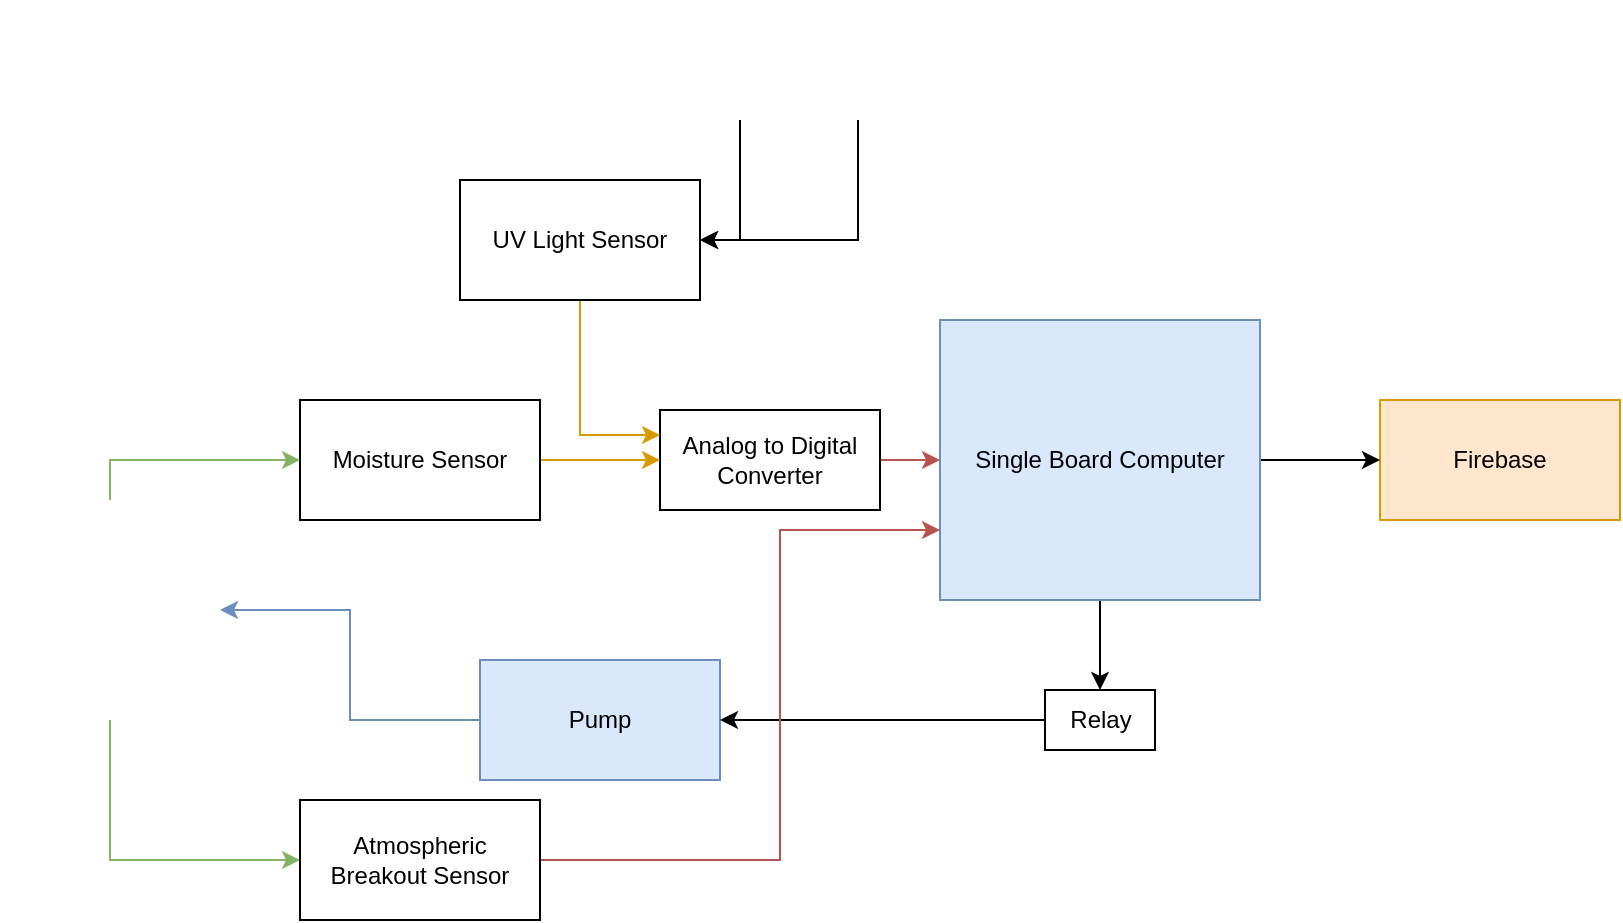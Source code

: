 <mxfile version="12.9.3" type="github">
  <diagram id="OEwcCPnYgqWynmyWk8Lr" name="Page-1">
    <mxGraphModel dx="960" dy="460" grid="1" gridSize="10" guides="1" tooltips="1" connect="1" arrows="1" fold="1" page="1" pageScale="1" pageWidth="850" pageHeight="1100" math="0" shadow="0">
      <root>
        <mxCell id="0" />
        <mxCell id="1" parent="0" />
        <mxCell id="aMSy8K4YHDw5tqLLMzdE-23" style="edgeStyle=orthogonalEdgeStyle;rounded=0;orthogonalLoop=1;jettySize=auto;html=1;exitX=1;exitY=0.5;exitDx=0;exitDy=0;entryX=0;entryY=0.5;entryDx=0;entryDy=0;fillColor=#f8cecc;strokeColor=#b85450;" parent="1" source="aMSy8K4YHDw5tqLLMzdE-1" target="aMSy8K4YHDw5tqLLMzdE-22" edge="1">
          <mxGeometry relative="1" as="geometry" />
        </mxCell>
        <mxCell id="aMSy8K4YHDw5tqLLMzdE-1" value="Analog to Digital Converter" style="rounded=0;whiteSpace=wrap;html=1;" parent="1" vertex="1">
          <mxGeometry x="340" y="205" width="110" height="50" as="geometry" />
        </mxCell>
        <mxCell id="aMSy8K4YHDw5tqLLMzdE-16" style="edgeStyle=orthogonalEdgeStyle;rounded=0;orthogonalLoop=1;jettySize=auto;html=1;exitX=1;exitY=0.5;exitDx=0;exitDy=0;entryX=0;entryY=0.5;entryDx=0;entryDy=0;fillColor=#ffe6cc;strokeColor=#d79b00;" parent="1" source="aMSy8K4YHDw5tqLLMzdE-2" target="aMSy8K4YHDw5tqLLMzdE-1" edge="1">
          <mxGeometry relative="1" as="geometry" />
        </mxCell>
        <mxCell id="aMSy8K4YHDw5tqLLMzdE-2" value="Moisture Sensor" style="rounded=0;whiteSpace=wrap;html=1;" parent="1" vertex="1">
          <mxGeometry x="160" y="200" width="120" height="60" as="geometry" />
        </mxCell>
        <mxCell id="aMSy8K4YHDw5tqLLMzdE-17" style="edgeStyle=orthogonalEdgeStyle;rounded=0;orthogonalLoop=1;jettySize=auto;html=1;exitX=0.5;exitY=1;exitDx=0;exitDy=0;entryX=0;entryY=0.25;entryDx=0;entryDy=0;fillColor=#ffe6cc;strokeColor=#d79b00;" parent="1" source="aMSy8K4YHDw5tqLLMzdE-3" target="aMSy8K4YHDw5tqLLMzdE-1" edge="1">
          <mxGeometry relative="1" as="geometry" />
        </mxCell>
        <mxCell id="aMSy8K4YHDw5tqLLMzdE-3" value="UV Light Sensor" style="rounded=0;whiteSpace=wrap;html=1;" parent="1" vertex="1">
          <mxGeometry x="240" y="90" width="120" height="60" as="geometry" />
        </mxCell>
        <mxCell id="aMSy8K4YHDw5tqLLMzdE-20" style="edgeStyle=orthogonalEdgeStyle;rounded=0;orthogonalLoop=1;jettySize=auto;html=1;exitX=0;exitY=0.5;exitDx=0;exitDy=0;fillColor=#dae8fc;strokeColor=#6c8ebf;" parent="1" source="aMSy8K4YHDw5tqLLMzdE-4" target="aMSy8K4YHDw5tqLLMzdE-9" edge="1">
          <mxGeometry relative="1" as="geometry" />
        </mxCell>
        <mxCell id="aMSy8K4YHDw5tqLLMzdE-4" value="Pump" style="rounded=0;whiteSpace=wrap;html=1;fillColor=#dae8fc;strokeColor=#6c8ebf;" parent="1" vertex="1">
          <mxGeometry x="250" y="330" width="120" height="60" as="geometry" />
        </mxCell>
        <mxCell id="aMSy8K4YHDw5tqLLMzdE-19" style="edgeStyle=orthogonalEdgeStyle;rounded=0;orthogonalLoop=1;jettySize=auto;html=1;exitX=0;exitY=0.5;exitDx=0;exitDy=0;" parent="1" source="aMSy8K4YHDw5tqLLMzdE-5" target="aMSy8K4YHDw5tqLLMzdE-4" edge="1">
          <mxGeometry relative="1" as="geometry" />
        </mxCell>
        <mxCell id="aMSy8K4YHDw5tqLLMzdE-5" value="Relay" style="rounded=0;whiteSpace=wrap;html=1;" parent="1" vertex="1">
          <mxGeometry x="532.5" y="345" width="55" height="30" as="geometry" />
        </mxCell>
        <mxCell id="aMSy8K4YHDw5tqLLMzdE-7" value="Firebase" style="rounded=0;whiteSpace=wrap;html=1;fillColor=#ffe6cc;strokeColor=#d79b00;" parent="1" vertex="1">
          <mxGeometry x="700" y="200" width="120" height="60" as="geometry" />
        </mxCell>
        <mxCell id="aMSy8K4YHDw5tqLLMzdE-10" style="edgeStyle=orthogonalEdgeStyle;rounded=0;orthogonalLoop=1;jettySize=auto;html=1;exitX=0.5;exitY=0;exitDx=0;exitDy=0;entryX=0;entryY=0.5;entryDx=0;entryDy=0;fillColor=#d5e8d4;strokeColor=#82b366;" parent="1" source="aMSy8K4YHDw5tqLLMzdE-9" target="aMSy8K4YHDw5tqLLMzdE-2" edge="1">
          <mxGeometry relative="1" as="geometry" />
        </mxCell>
        <mxCell id="7kbAEhHMBlRULFkFb5fA-3" style="edgeStyle=orthogonalEdgeStyle;rounded=0;orthogonalLoop=1;jettySize=auto;html=1;exitX=0.5;exitY=1;exitDx=0;exitDy=0;entryX=0;entryY=0.5;entryDx=0;entryDy=0;fillColor=#d5e8d4;strokeColor=#82b366;" edge="1" parent="1" source="aMSy8K4YHDw5tqLLMzdE-9" target="7kbAEhHMBlRULFkFb5fA-1">
          <mxGeometry relative="1" as="geometry" />
        </mxCell>
        <mxCell id="aMSy8K4YHDw5tqLLMzdE-9" value="" style="shape=image;html=1;verticalAlign=top;verticalLabelPosition=bottom;labelBackgroundColor=#ffffff;imageAspect=0;aspect=fixed;image=https://cdn1.iconfinder.com/data/icons/icons-for-a-site-1/64/advantage_eco_friendly-128.png" parent="1" vertex="1">
          <mxGeometry x="10" y="250" width="110" height="110" as="geometry" />
        </mxCell>
        <mxCell id="aMSy8K4YHDw5tqLLMzdE-14" style="edgeStyle=orthogonalEdgeStyle;rounded=0;orthogonalLoop=1;jettySize=auto;html=1;exitX=0.5;exitY=1;exitDx=0;exitDy=0;entryX=1;entryY=0.5;entryDx=0;entryDy=0;" parent="1" source="aMSy8K4YHDw5tqLLMzdE-11" target="aMSy8K4YHDw5tqLLMzdE-3" edge="1">
          <mxGeometry relative="1" as="geometry" />
        </mxCell>
        <mxCell id="aMSy8K4YHDw5tqLLMzdE-11" value="" style="shape=image;html=1;verticalAlign=top;verticalLabelPosition=bottom;labelBackgroundColor=#ffffff;imageAspect=0;aspect=fixed;image=https://cdn2.iconfinder.com/data/icons/freecns-cumulus/32/519842-54_Sun-128.png" parent="1" vertex="1">
          <mxGeometry x="410" y="2" width="58" height="58" as="geometry" />
        </mxCell>
        <mxCell id="aMSy8K4YHDw5tqLLMzdE-15" style="edgeStyle=orthogonalEdgeStyle;rounded=0;orthogonalLoop=1;jettySize=auto;html=1;exitX=0.5;exitY=1;exitDx=0;exitDy=0;entryX=1;entryY=0.5;entryDx=0;entryDy=0;" parent="1" source="aMSy8K4YHDw5tqLLMzdE-13" target="aMSy8K4YHDw5tqLLMzdE-3" edge="1">
          <mxGeometry relative="1" as="geometry" />
        </mxCell>
        <mxCell id="aMSy8K4YHDw5tqLLMzdE-13" value="" style="shape=image;html=1;verticalAlign=top;verticalLabelPosition=bottom;labelBackgroundColor=#ffffff;imageAspect=0;aspect=fixed;image=https://cdn0.iconfinder.com/data/icons/colourful-education/250/bulb-128.png" parent="1" vertex="1">
          <mxGeometry x="350" width="60" height="60" as="geometry" />
        </mxCell>
        <mxCell id="aMSy8K4YHDw5tqLLMzdE-24" style="edgeStyle=orthogonalEdgeStyle;rounded=0;orthogonalLoop=1;jettySize=auto;html=1;exitX=1;exitY=0.5;exitDx=0;exitDy=0;entryX=0;entryY=0.5;entryDx=0;entryDy=0;" parent="1" source="aMSy8K4YHDw5tqLLMzdE-22" target="aMSy8K4YHDw5tqLLMzdE-7" edge="1">
          <mxGeometry relative="1" as="geometry" />
        </mxCell>
        <mxCell id="aMSy8K4YHDw5tqLLMzdE-25" style="edgeStyle=orthogonalEdgeStyle;rounded=0;orthogonalLoop=1;jettySize=auto;html=1;exitX=0.5;exitY=1;exitDx=0;exitDy=0;entryX=0.5;entryY=0;entryDx=0;entryDy=0;" parent="1" source="aMSy8K4YHDw5tqLLMzdE-22" target="aMSy8K4YHDw5tqLLMzdE-5" edge="1">
          <mxGeometry relative="1" as="geometry" />
        </mxCell>
        <mxCell id="aMSy8K4YHDw5tqLLMzdE-22" value="Single Board Computer" style="rounded=0;whiteSpace=wrap;html=1;fillColor=#dae8fc;strokeColor=#6c8ebf;" parent="1" vertex="1">
          <mxGeometry x="480" y="160" width="160" height="140" as="geometry" />
        </mxCell>
        <mxCell id="7kbAEhHMBlRULFkFb5fA-4" style="edgeStyle=orthogonalEdgeStyle;rounded=0;orthogonalLoop=1;jettySize=auto;html=1;exitX=1;exitY=0.5;exitDx=0;exitDy=0;entryX=0;entryY=0.75;entryDx=0;entryDy=0;fillColor=#f8cecc;strokeColor=#b85450;" edge="1" parent="1" source="7kbAEhHMBlRULFkFb5fA-1" target="aMSy8K4YHDw5tqLLMzdE-22">
          <mxGeometry relative="1" as="geometry">
            <Array as="points">
              <mxPoint x="400" y="430" />
              <mxPoint x="400" y="265" />
            </Array>
          </mxGeometry>
        </mxCell>
        <mxCell id="7kbAEhHMBlRULFkFb5fA-1" value="Atmospheric Breakout Sensor" style="rounded=0;whiteSpace=wrap;html=1;" vertex="1" parent="1">
          <mxGeometry x="160" y="400" width="120" height="60" as="geometry" />
        </mxCell>
      </root>
    </mxGraphModel>
  </diagram>
</mxfile>
